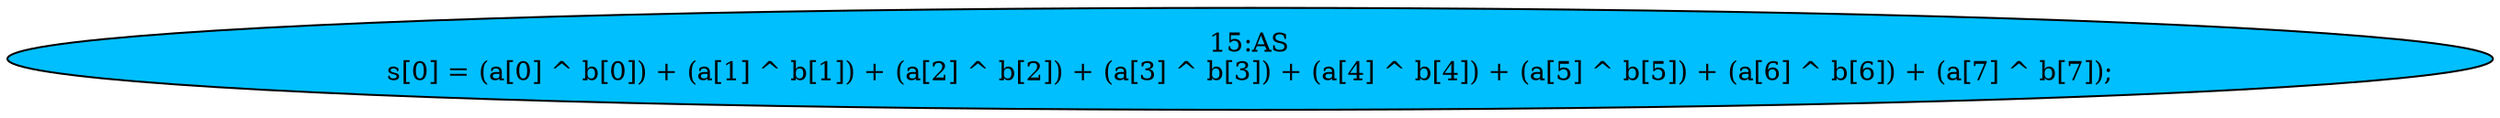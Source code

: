 strict digraph "" {
	node [label="\N"];
	"15:AS"	[ast="<pyverilog.vparser.ast.Assign object at 0x7f6c858cb290>",
		def_var="['s']",
		fillcolor=deepskyblue,
		label="15:AS
s[0] = (a[0] ^ b[0]) + (a[1] ^ b[1]) + (a[2] ^ b[2]) + (a[3] ^ b[3]) + (a[4] ^ b[4]) + (a[5] ^ b[5]) + (a[6] ^ b[6]) + (a[\
7] ^ b[7]);",
		statements="[]",
		style=filled,
		typ=Assign,
		use_var="['a', 'b', 'a', 'b', 'a', 'b', 'a', 'b', 'a', 'b', 'a', 'b', 'a', 'b', 'a', 'b']"];
}
